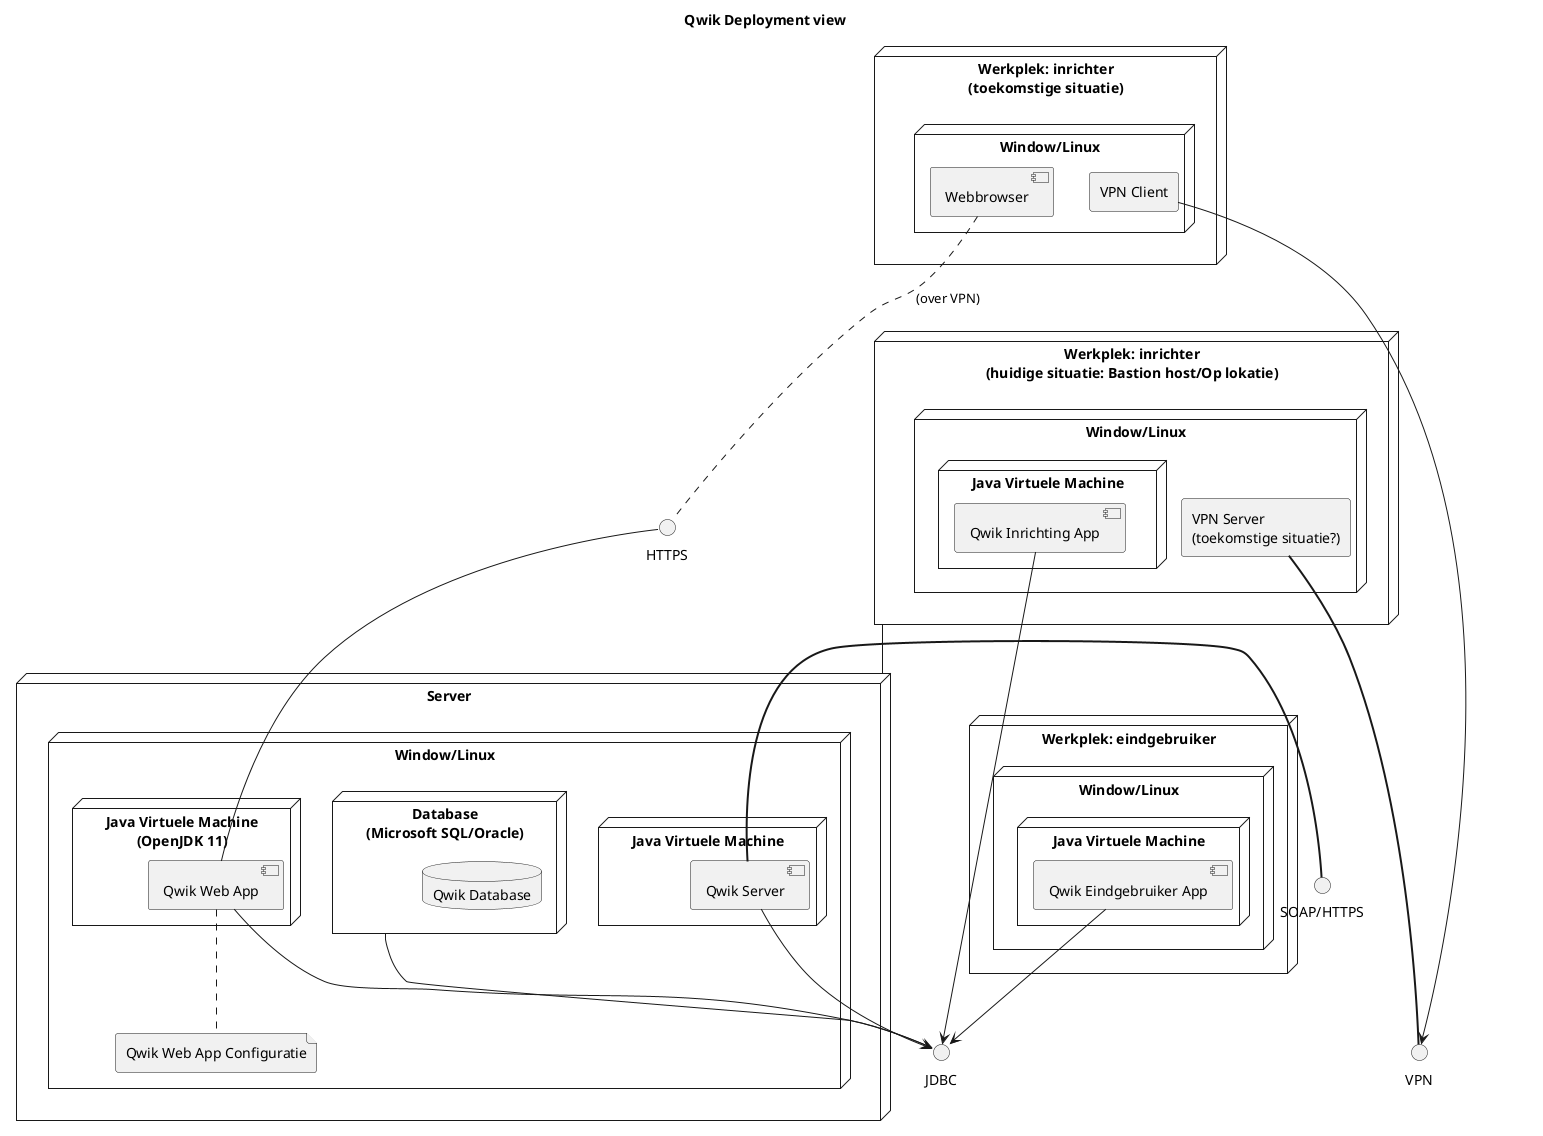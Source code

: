 @startuml
title Qwik Deployment view

node "Werkplek: eindgebruiker" as EW {
    node "Window/Linux" as UOS {
        node "Java Virtuele Machine" as JavaQwikUserApp {
            component "Qwik Eindgebruiker App" as QwikUserApp
        }
    }
}

node "Werkplek: inrichter\n(huidige situatie: Bastion host/Op lokatie)" as Bastion {
    node "Window/Linux" as HIOS {
        node "Java Virtuele Machine" as JavaQwikIApp {
            component "Qwik Inrichting App" as HIApp
        }
        agent "VPN Server\n(toekomstige situatie?)" as VPNServer
    }
}

node "Werkplek: inrichter\n(toekomstige situatie)" as TIW {
    node "Window/Linux" as TIOS {
        component "Webbrowser" as Browser
        agent "VPN Client" as VPNClient
    }
}
TIW -[hidden]left- Bastion
node Server {
    node "Window/Linux" as SOS {
        file "Qwik Web App Configuratie" as Config
        node "Java Virtuele Machine\n(OpenJDK 11)" as JavaQwikWebApp {
            component "Qwik Web App" as QwikWebApp
        }
        QwikWebApp .. Config
        node "Java Virtuele Machine" as JavaQwikServer {
            component "Qwik Server" as QwikServer
        }
        node "Database\n(Microsoft SQL/Oracle)" as RDBMS {
            database "Qwik Database" as QwikDb
        }
    }
}
interface "SOAP/HTTPS" as SOAP
interface VPN
interface HTTPS
interface JDBC

RDBMS ---up--- JDBC
HIApp --> JDBC
QwikUserApp --> JDBC
QwikWebApp --> JDBC
QwikServer --> JDBC
QwikServer =right= SOAP
VPNServer =up= VPN
VPNClient -down---> VPN
QwikWebApp -up- HTTPS
Browser .down. HTTPS: (over VPN)
Bastion -down- Server
@enduml